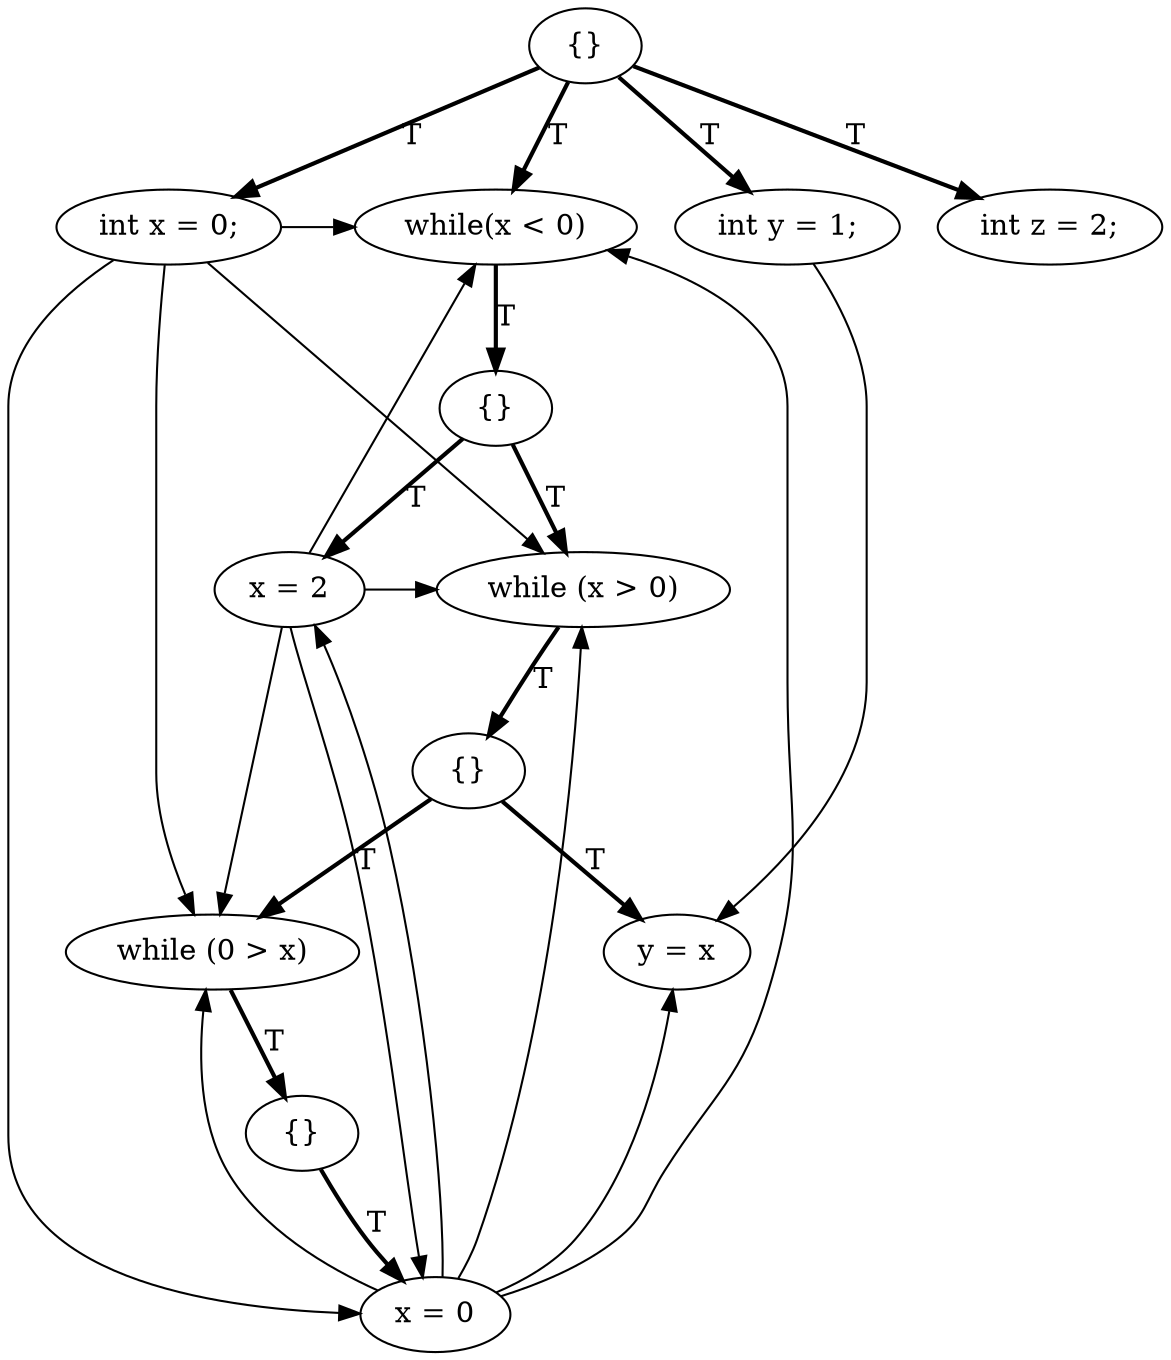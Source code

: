 digraph {
rankdir=TD;
2[label="{}"]; 
2 -> 7[label="T",style=bold];
7[label="int x = 0;"];
7 -> 3;
7 -> 0;
7 -> 5;
7 -> 12;
2 -> 8[label="T",style=bold];
8[label="int y = 1;"];
8 -> 11;
2 -> 9[label="T",style=bold];
9[label="int z = 2;"];
2 -> 0[label="T",style=bold];
0[label="while(x < 0)"]; 
0 -> 1[label="T",style=bold];
1[label="{}"]; 
1 -> 3[label="T",style=bold];
3[label="while (x > 0)"]; 
3 -> 4[label="T",style=bold];
4[label="{}"]; 
4 -> 5[label="T",style=bold];
5[label="while (0 > x)"]; 
5 -> 6[label="T",style=bold];
6[label="{}"]; 
6 -> 12[label="T",style=bold];
12[label="x = 0"];
12 -> 3;
12 -> 0;
12 -> 5;
12 -> 10;
12 -> 11;
4 -> 11[label="T",style=bold];
11[label="y = x"];
1 -> 10[label="T",style=bold];
10[label="x = 2"];
10 -> 3;
10 -> 0;
10 -> 5;
10 -> 12;
{ rank=same 7 8 9 0 }{ rank=same 1 }{ rank=same 3 10 }{ rank=same 4 }{ rank=same 5 11 }{ rank=same 6 }{ rank=same 12 }
}